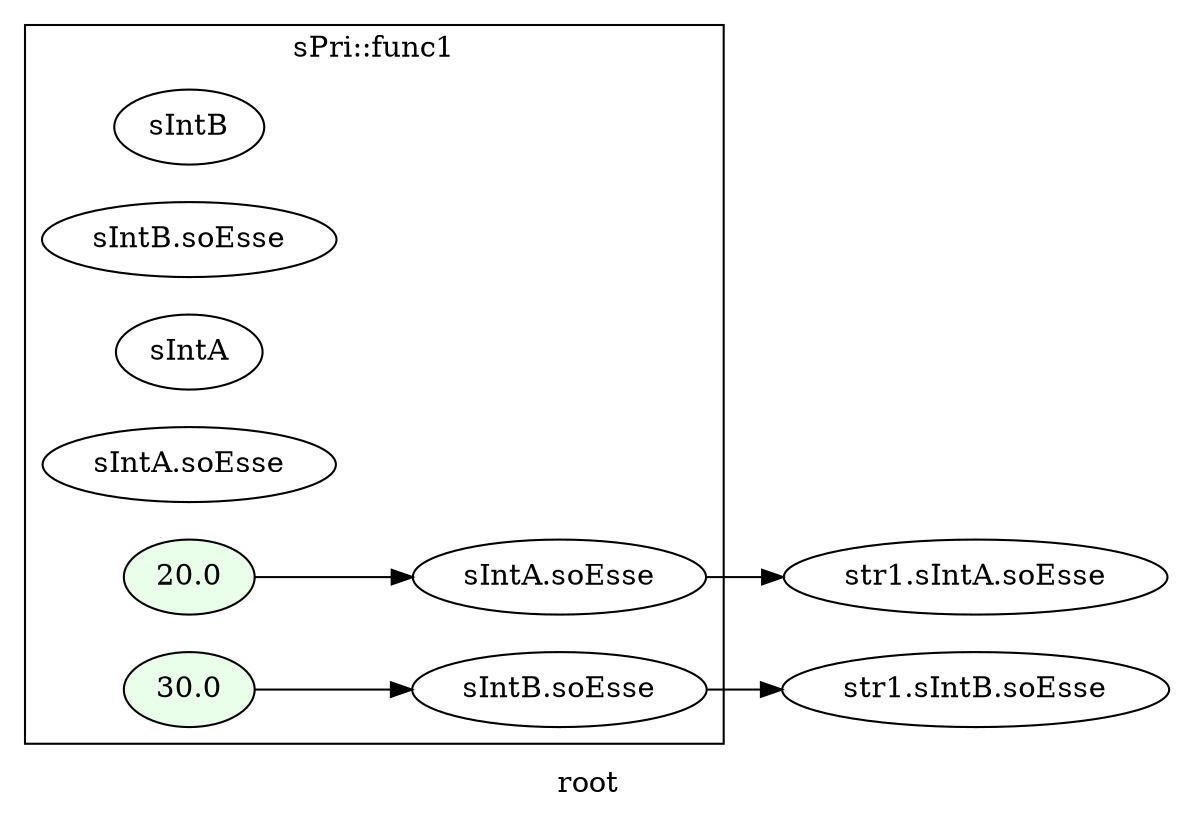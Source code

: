 digraph G
{
rankdir=LR;
label = "root";
	node_000017 [ label = "str1.sIntA.soEsse", startingline=21 ]
	node_000018 [ label = "str1.sIntB.soEsse", startingline=21 ]
subgraph cluster_1 {
label = "sPri::func1";
parent = "root";
startingline = 21;
	node_000009 [ label = "sIntB", startingline=7 ]
	node_000010 [ label = "sIntB.soEsse", startingline=7 ]
	node_000011 [ label = "sIntA", startingline=7 ]
	node_000012 [ label = "sIntA.soEsse", startingline=7 ]
	node_000013 [ label = "20.0", style=filled, fillcolor="#E9FFE9", startingline=14 ]
	node_000014 [ label = "sIntA.soEsse", startingline=14 ]
	node_000015 [ label = "30.0", style=filled, fillcolor="#E9FFE9", startingline=15 ]
	node_000016 [ label = "sIntB.soEsse", startingline=15 ]
}
	node_000013 -> node_000014
	node_000014 -> node_000017
	node_000015 -> node_000016
	node_000016 -> node_000018
}
